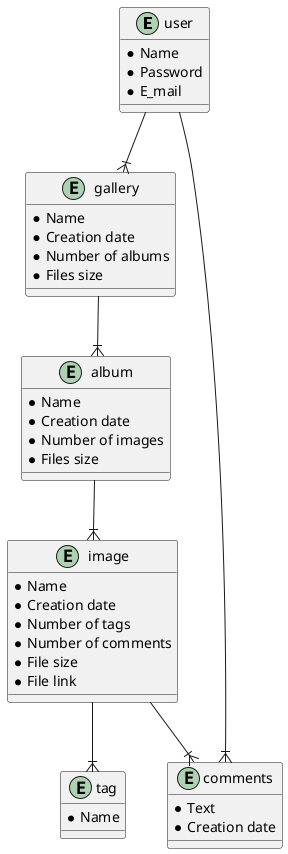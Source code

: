 @startuml
entity user{
* Name
* Password
* E_mail
}


entity gallery{
* Name
* Creation date
* Number of albums
* Files size
}

entity album{
* Name
* Creation date
* Number of images
* Files size
}

entity image{
* Name
* Creation date
* Number of tags
* Number of comments
* File size
* File link
}

entity comments{
* Text
* Creation date
}

entity tag{
* Name
}

user --|{ gallery
user --|{ comments


gallery --|{ album

album --|{ image

image --|{ comments
image --|{ tag
@enduml